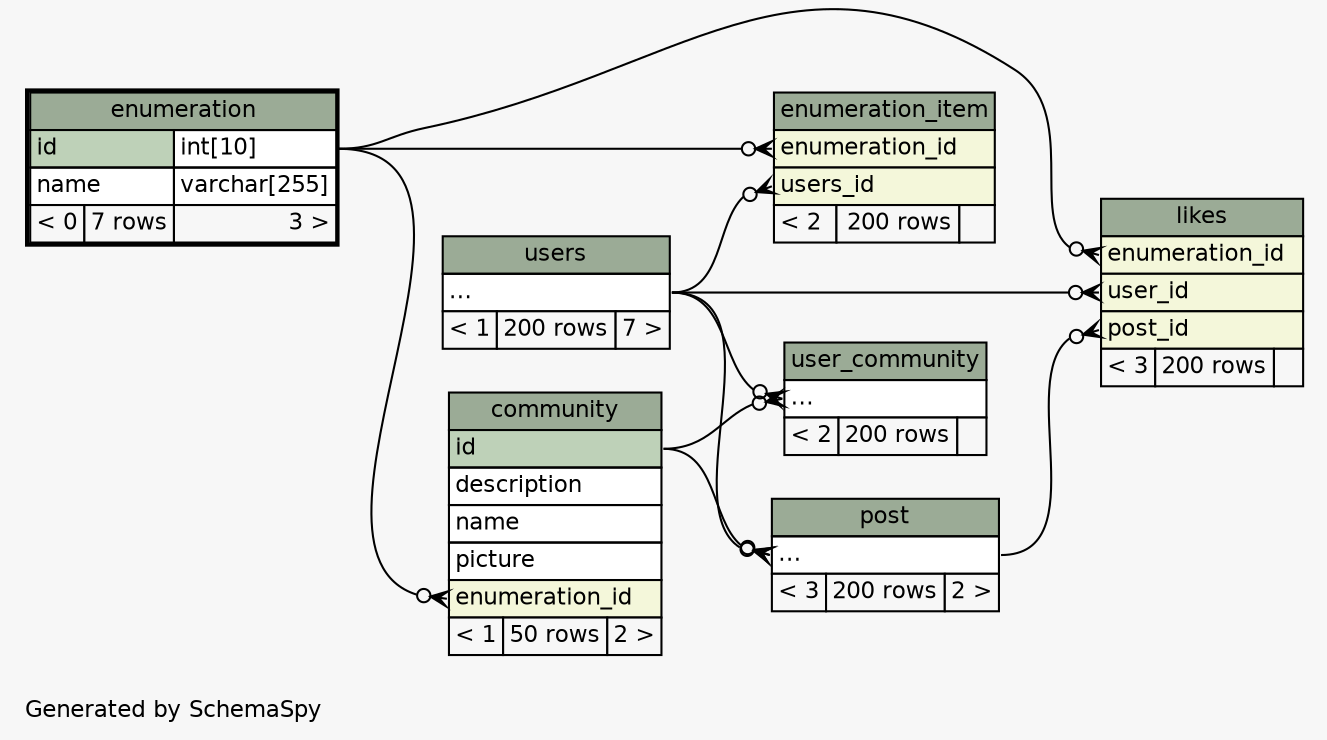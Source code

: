 // dot 2.40.1 on Linux 4.12.5-300.fc26.x86_64
// SchemaSpy rev 590
digraph "twoDegreesRelationshipsDiagram" {
  graph [
    rankdir="RL"
    bgcolor="#f7f7f7"
    label="\nGenerated by SchemaSpy"
    labeljust="l"
    nodesep="0.18"
    ranksep="0.46"
    fontname="Helvetica"
    fontsize="11"
  ];
  node [
    fontname="Helvetica"
    fontsize="11"
    shape="plaintext"
  ];
  edge [
    arrowsize="0.8"
  ];
  "community":"enumeration_id":w -> "enumeration":"id.type":e [arrowhead=none dir=back arrowtail=crowodot];
  "enumeration_item":"enumeration_id":w -> "enumeration":"id.type":e [arrowhead=none dir=back arrowtail=crowodot];
  "enumeration_item":"users_id":w -> "users":"elipses":e [arrowhead=none dir=back arrowtail=crowodot];
  "likes":"enumeration_id":w -> "enumeration":"id.type":e [arrowhead=none dir=back arrowtail=crowodot];
  "likes":"post_id":w -> "post":"elipses":e [arrowhead=none dir=back arrowtail=crowodot];
  "likes":"user_id":w -> "users":"elipses":e [arrowhead=none dir=back arrowtail=crowodot];
  "post":"elipses":w -> "community":"id":e [arrowhead=none dir=back arrowtail=crowodot];
  "post":"elipses":w -> "users":"elipses":e [arrowhead=none dir=back arrowtail=crowodot];
  "user_community":"elipses":w -> "community":"id":e [arrowhead=none dir=back arrowtail=crowodot];
  "user_community":"elipses":w -> "users":"elipses":e [arrowhead=none dir=back arrowtail=crowodot];
  "community" [
    label=<
    <TABLE BORDER="0" CELLBORDER="1" CELLSPACING="0" BGCOLOR="#ffffff">
      <TR><TD COLSPAN="3" BGCOLOR="#9bab96" ALIGN="CENTER">community</TD></TR>
      <TR><TD PORT="id" COLSPAN="3" BGCOLOR="#bed1b8" ALIGN="LEFT">id</TD></TR>
      <TR><TD PORT="description" COLSPAN="3" ALIGN="LEFT">description</TD></TR>
      <TR><TD PORT="name" COLSPAN="3" ALIGN="LEFT">name</TD></TR>
      <TR><TD PORT="picture" COLSPAN="3" ALIGN="LEFT">picture</TD></TR>
      <TR><TD PORT="enumeration_id" COLSPAN="3" BGCOLOR="#f4f7da" ALIGN="LEFT">enumeration_id</TD></TR>
      <TR><TD ALIGN="LEFT" BGCOLOR="#f7f7f7">&lt; 1</TD><TD ALIGN="RIGHT" BGCOLOR="#f7f7f7">50 rows</TD><TD ALIGN="RIGHT" BGCOLOR="#f7f7f7">2 &gt;</TD></TR>
    </TABLE>>
    URL="community.html"
    tooltip="community"
  ];
  "enumeration" [
    label=<
    <TABLE BORDER="2" CELLBORDER="1" CELLSPACING="0" BGCOLOR="#ffffff">
      <TR><TD COLSPAN="3" BGCOLOR="#9bab96" ALIGN="CENTER">enumeration</TD></TR>
      <TR><TD PORT="id" COLSPAN="2" BGCOLOR="#bed1b8" ALIGN="LEFT">id</TD><TD PORT="id.type" ALIGN="LEFT">int[10]</TD></TR>
      <TR><TD PORT="name" COLSPAN="2" ALIGN="LEFT">name</TD><TD PORT="name.type" ALIGN="LEFT">varchar[255]</TD></TR>
      <TR><TD ALIGN="LEFT" BGCOLOR="#f7f7f7">&lt; 0</TD><TD ALIGN="RIGHT" BGCOLOR="#f7f7f7">7 rows</TD><TD ALIGN="RIGHT" BGCOLOR="#f7f7f7">3 &gt;</TD></TR>
    </TABLE>>
    URL="enumeration.html"
    tooltip="enumeration"
  ];
  "enumeration_item" [
    label=<
    <TABLE BORDER="0" CELLBORDER="1" CELLSPACING="0" BGCOLOR="#ffffff">
      <TR><TD COLSPAN="3" BGCOLOR="#9bab96" ALIGN="CENTER">enumeration_item</TD></TR>
      <TR><TD PORT="enumeration_id" COLSPAN="3" BGCOLOR="#f4f7da" ALIGN="LEFT">enumeration_id</TD></TR>
      <TR><TD PORT="users_id" COLSPAN="3" BGCOLOR="#f4f7da" ALIGN="LEFT">users_id</TD></TR>
      <TR><TD ALIGN="LEFT" BGCOLOR="#f7f7f7">&lt; 2</TD><TD ALIGN="RIGHT" BGCOLOR="#f7f7f7">200 rows</TD><TD ALIGN="RIGHT" BGCOLOR="#f7f7f7">  </TD></TR>
    </TABLE>>
    URL="enumeration_item.html"
    tooltip="enumeration_item"
  ];
  "likes" [
    label=<
    <TABLE BORDER="0" CELLBORDER="1" CELLSPACING="0" BGCOLOR="#ffffff">
      <TR><TD COLSPAN="3" BGCOLOR="#9bab96" ALIGN="CENTER">likes</TD></TR>
      <TR><TD PORT="enumeration_id" COLSPAN="3" BGCOLOR="#f4f7da" ALIGN="LEFT">enumeration_id</TD></TR>
      <TR><TD PORT="user_id" COLSPAN="3" BGCOLOR="#f4f7da" ALIGN="LEFT">user_id</TD></TR>
      <TR><TD PORT="post_id" COLSPAN="3" BGCOLOR="#f4f7da" ALIGN="LEFT">post_id</TD></TR>
      <TR><TD ALIGN="LEFT" BGCOLOR="#f7f7f7">&lt; 3</TD><TD ALIGN="RIGHT" BGCOLOR="#f7f7f7">200 rows</TD><TD ALIGN="RIGHT" BGCOLOR="#f7f7f7">  </TD></TR>
    </TABLE>>
    URL="likes.html"
    tooltip="likes"
  ];
  "post" [
    label=<
    <TABLE BORDER="0" CELLBORDER="1" CELLSPACING="0" BGCOLOR="#ffffff">
      <TR><TD COLSPAN="3" BGCOLOR="#9bab96" ALIGN="CENTER">post</TD></TR>
      <TR><TD PORT="elipses" COLSPAN="3" ALIGN="LEFT">...</TD></TR>
      <TR><TD ALIGN="LEFT" BGCOLOR="#f7f7f7">&lt; 3</TD><TD ALIGN="RIGHT" BGCOLOR="#f7f7f7">200 rows</TD><TD ALIGN="RIGHT" BGCOLOR="#f7f7f7">2 &gt;</TD></TR>
    </TABLE>>
    URL="post.html"
    tooltip="post"
  ];
  "user_community" [
    label=<
    <TABLE BORDER="0" CELLBORDER="1" CELLSPACING="0" BGCOLOR="#ffffff">
      <TR><TD COLSPAN="3" BGCOLOR="#9bab96" ALIGN="CENTER">user_community</TD></TR>
      <TR><TD PORT="elipses" COLSPAN="3" ALIGN="LEFT">...</TD></TR>
      <TR><TD ALIGN="LEFT" BGCOLOR="#f7f7f7">&lt; 2</TD><TD ALIGN="RIGHT" BGCOLOR="#f7f7f7">200 rows</TD><TD ALIGN="RIGHT" BGCOLOR="#f7f7f7">  </TD></TR>
    </TABLE>>
    URL="user_community.html"
    tooltip="user_community"
  ];
  "users" [
    label=<
    <TABLE BORDER="0" CELLBORDER="1" CELLSPACING="0" BGCOLOR="#ffffff">
      <TR><TD COLSPAN="3" BGCOLOR="#9bab96" ALIGN="CENTER">users</TD></TR>
      <TR><TD PORT="elipses" COLSPAN="3" ALIGN="LEFT">...</TD></TR>
      <TR><TD ALIGN="LEFT" BGCOLOR="#f7f7f7">&lt; 1</TD><TD ALIGN="RIGHT" BGCOLOR="#f7f7f7">200 rows</TD><TD ALIGN="RIGHT" BGCOLOR="#f7f7f7">7 &gt;</TD></TR>
    </TABLE>>
    URL="users.html"
    tooltip="users"
  ];
}
